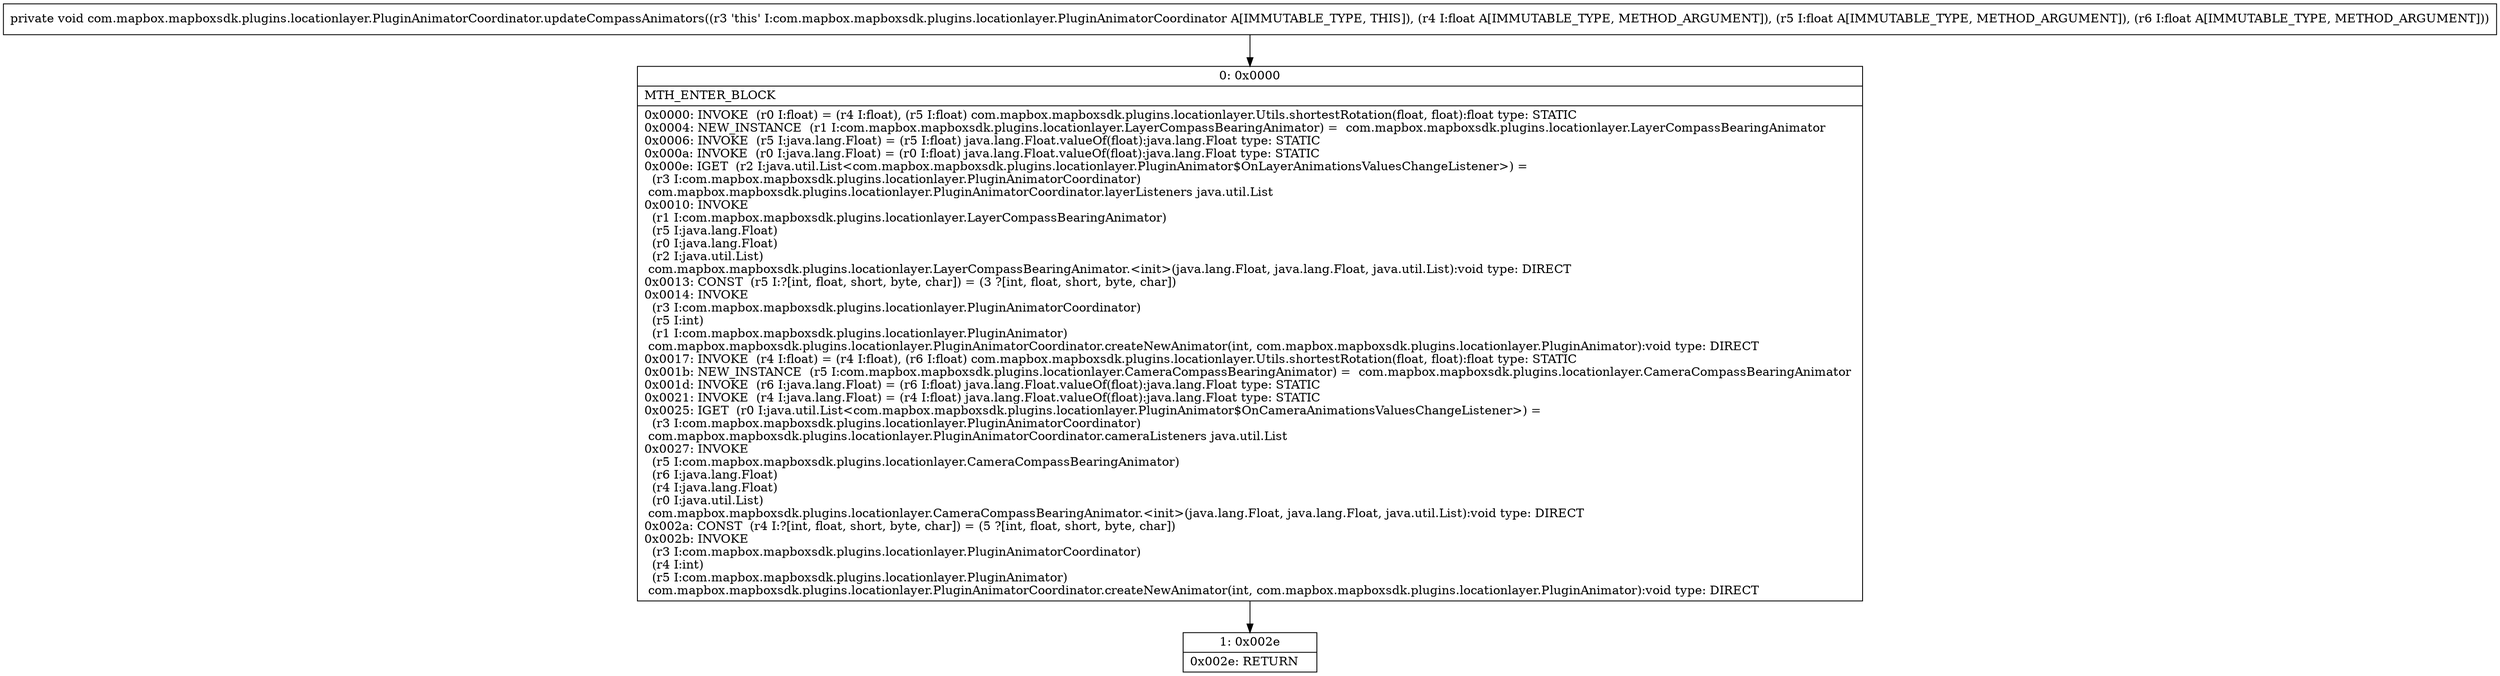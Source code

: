 digraph "CFG forcom.mapbox.mapboxsdk.plugins.locationlayer.PluginAnimatorCoordinator.updateCompassAnimators(FFF)V" {
Node_0 [shape=record,label="{0\:\ 0x0000|MTH_ENTER_BLOCK\l|0x0000: INVOKE  (r0 I:float) = (r4 I:float), (r5 I:float) com.mapbox.mapboxsdk.plugins.locationlayer.Utils.shortestRotation(float, float):float type: STATIC \l0x0004: NEW_INSTANCE  (r1 I:com.mapbox.mapboxsdk.plugins.locationlayer.LayerCompassBearingAnimator) =  com.mapbox.mapboxsdk.plugins.locationlayer.LayerCompassBearingAnimator \l0x0006: INVOKE  (r5 I:java.lang.Float) = (r5 I:float) java.lang.Float.valueOf(float):java.lang.Float type: STATIC \l0x000a: INVOKE  (r0 I:java.lang.Float) = (r0 I:float) java.lang.Float.valueOf(float):java.lang.Float type: STATIC \l0x000e: IGET  (r2 I:java.util.List\<com.mapbox.mapboxsdk.plugins.locationlayer.PluginAnimator$OnLayerAnimationsValuesChangeListener\>) = \l  (r3 I:com.mapbox.mapboxsdk.plugins.locationlayer.PluginAnimatorCoordinator)\l com.mapbox.mapboxsdk.plugins.locationlayer.PluginAnimatorCoordinator.layerListeners java.util.List \l0x0010: INVOKE  \l  (r1 I:com.mapbox.mapboxsdk.plugins.locationlayer.LayerCompassBearingAnimator)\l  (r5 I:java.lang.Float)\l  (r0 I:java.lang.Float)\l  (r2 I:java.util.List)\l com.mapbox.mapboxsdk.plugins.locationlayer.LayerCompassBearingAnimator.\<init\>(java.lang.Float, java.lang.Float, java.util.List):void type: DIRECT \l0x0013: CONST  (r5 I:?[int, float, short, byte, char]) = (3 ?[int, float, short, byte, char]) \l0x0014: INVOKE  \l  (r3 I:com.mapbox.mapboxsdk.plugins.locationlayer.PluginAnimatorCoordinator)\l  (r5 I:int)\l  (r1 I:com.mapbox.mapboxsdk.plugins.locationlayer.PluginAnimator)\l com.mapbox.mapboxsdk.plugins.locationlayer.PluginAnimatorCoordinator.createNewAnimator(int, com.mapbox.mapboxsdk.plugins.locationlayer.PluginAnimator):void type: DIRECT \l0x0017: INVOKE  (r4 I:float) = (r4 I:float), (r6 I:float) com.mapbox.mapboxsdk.plugins.locationlayer.Utils.shortestRotation(float, float):float type: STATIC \l0x001b: NEW_INSTANCE  (r5 I:com.mapbox.mapboxsdk.plugins.locationlayer.CameraCompassBearingAnimator) =  com.mapbox.mapboxsdk.plugins.locationlayer.CameraCompassBearingAnimator \l0x001d: INVOKE  (r6 I:java.lang.Float) = (r6 I:float) java.lang.Float.valueOf(float):java.lang.Float type: STATIC \l0x0021: INVOKE  (r4 I:java.lang.Float) = (r4 I:float) java.lang.Float.valueOf(float):java.lang.Float type: STATIC \l0x0025: IGET  (r0 I:java.util.List\<com.mapbox.mapboxsdk.plugins.locationlayer.PluginAnimator$OnCameraAnimationsValuesChangeListener\>) = \l  (r3 I:com.mapbox.mapboxsdk.plugins.locationlayer.PluginAnimatorCoordinator)\l com.mapbox.mapboxsdk.plugins.locationlayer.PluginAnimatorCoordinator.cameraListeners java.util.List \l0x0027: INVOKE  \l  (r5 I:com.mapbox.mapboxsdk.plugins.locationlayer.CameraCompassBearingAnimator)\l  (r6 I:java.lang.Float)\l  (r4 I:java.lang.Float)\l  (r0 I:java.util.List)\l com.mapbox.mapboxsdk.plugins.locationlayer.CameraCompassBearingAnimator.\<init\>(java.lang.Float, java.lang.Float, java.util.List):void type: DIRECT \l0x002a: CONST  (r4 I:?[int, float, short, byte, char]) = (5 ?[int, float, short, byte, char]) \l0x002b: INVOKE  \l  (r3 I:com.mapbox.mapboxsdk.plugins.locationlayer.PluginAnimatorCoordinator)\l  (r4 I:int)\l  (r5 I:com.mapbox.mapboxsdk.plugins.locationlayer.PluginAnimator)\l com.mapbox.mapboxsdk.plugins.locationlayer.PluginAnimatorCoordinator.createNewAnimator(int, com.mapbox.mapboxsdk.plugins.locationlayer.PluginAnimator):void type: DIRECT \l}"];
Node_1 [shape=record,label="{1\:\ 0x002e|0x002e: RETURN   \l}"];
MethodNode[shape=record,label="{private void com.mapbox.mapboxsdk.plugins.locationlayer.PluginAnimatorCoordinator.updateCompassAnimators((r3 'this' I:com.mapbox.mapboxsdk.plugins.locationlayer.PluginAnimatorCoordinator A[IMMUTABLE_TYPE, THIS]), (r4 I:float A[IMMUTABLE_TYPE, METHOD_ARGUMENT]), (r5 I:float A[IMMUTABLE_TYPE, METHOD_ARGUMENT]), (r6 I:float A[IMMUTABLE_TYPE, METHOD_ARGUMENT])) }"];
MethodNode -> Node_0;
Node_0 -> Node_1;
}


